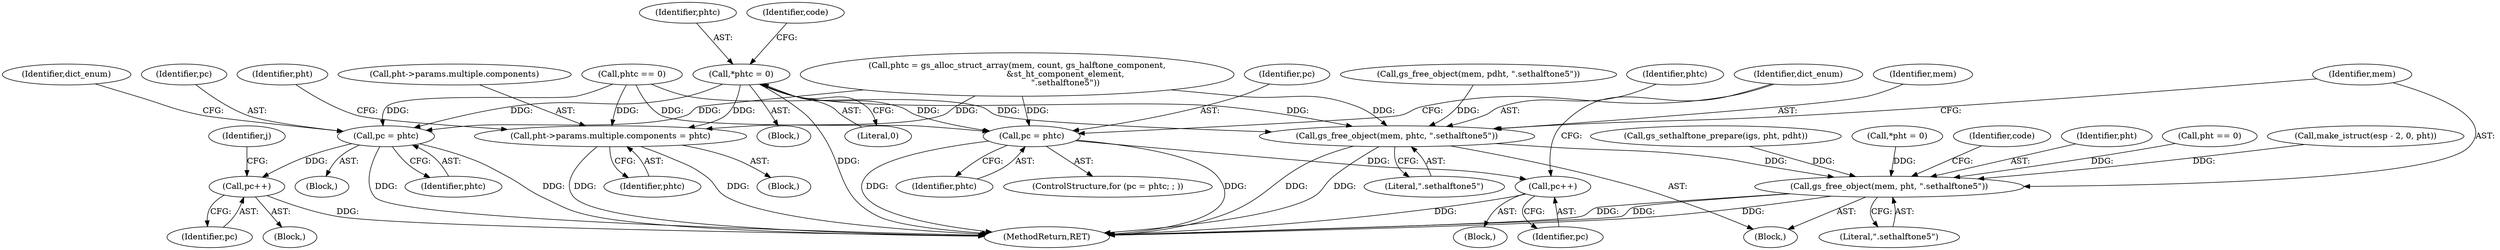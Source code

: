 digraph "0_ghostscript_f5c7555c30393e64ec1f5ab0dfae5b55b3b3fc78@pointer" {
"1000134" [label="(Call,*phtc = 0)"];
"1000419" [label="(Call,pc = phtc)"];
"1000620" [label="(Call,pc++)"];
"1000634" [label="(Call,pht->params.multiple.components = phtc)"];
"1000677" [label="(Call,pc = phtc)"];
"1000770" [label="(Call,pc++)"];
"1001003" [label="(Call,gs_free_object(mem, phtc, \".sethalftone5\"))"];
"1001007" [label="(Call,gs_free_object(mem, pht, \".sethalftone5\"))"];
"1001005" [label="(Identifier,phtc)"];
"1001024" [label="(MethodReturn,RET)"];
"1000391" [label="(Call,phtc == 0)"];
"1001007" [label="(Call,gs_free_object(mem, pht, \".sethalftone5\"))"];
"1000620" [label="(Call,pc++)"];
"1000663" [label="(Call,gs_sethalftone_prepare(igs, pht, pdht))"];
"1000145" [label="(Call,*pht = 0)"];
"1000421" [label="(Identifier,phtc)"];
"1000634" [label="(Call,pht->params.multiple.components = phtc)"];
"1000136" [label="(Literal,0)"];
"1000770" [label="(Call,pc++)"];
"1001004" [label="(Identifier,mem)"];
"1000127" [label="(Block,)"];
"1001012" [label="(Identifier,code)"];
"1000647" [label="(Identifier,pht)"];
"1000680" [label="(Block,)"];
"1000999" [label="(Call,gs_free_object(mem, pdht, \".sethalftone5\"))"];
"1000628" [label="(Block,)"];
"1000422" [label="(Block,)"];
"1000135" [label="(Identifier,phtc)"];
"1000677" [label="(Call,pc = phtc)"];
"1001010" [label="(Literal,\".sethalftone5\")"];
"1001006" [label="(Literal,\".sethalftone5\")"];
"1001009" [label="(Identifier,pht)"];
"1000387" [label="(Call,pht == 0)"];
"1000427" [label="(Identifier,dict_enum)"];
"1000623" [label="(Identifier,j)"];
"1000419" [label="(Call,pc = phtc)"];
"1000684" [label="(Identifier,dict_enum)"];
"1000621" [label="(Identifier,pc)"];
"1000635" [label="(Call,pht->params.multiple.components)"];
"1000679" [label="(Identifier,phtc)"];
"1000366" [label="(Call,phtc = gs_alloc_struct_array(mem, count, gs_halftone_component,\n                                     &st_ht_component_element,\n                                     \".sethalftone5\"))"];
"1000998" [label="(Block,)"];
"1000815" [label="(Call,make_istruct(esp - 2, 0, pht))"];
"1000676" [label="(ControlStructure,for (pc = phtc; ; ))"];
"1001003" [label="(Call,gs_free_object(mem, phtc, \".sethalftone5\"))"];
"1000415" [label="(Block,)"];
"1000642" [label="(Identifier,phtc)"];
"1000134" [label="(Call,*phtc = 0)"];
"1001008" [label="(Identifier,mem)"];
"1000771" [label="(Identifier,pc)"];
"1000678" [label="(Identifier,pc)"];
"1000140" [label="(Identifier,code)"];
"1000420" [label="(Identifier,pc)"];
"1000134" -> "1000127"  [label="AST: "];
"1000134" -> "1000136"  [label="CFG: "];
"1000135" -> "1000134"  [label="AST: "];
"1000136" -> "1000134"  [label="AST: "];
"1000140" -> "1000134"  [label="CFG: "];
"1000134" -> "1001024"  [label="DDG: "];
"1000134" -> "1000419"  [label="DDG: "];
"1000134" -> "1000634"  [label="DDG: "];
"1000134" -> "1000677"  [label="DDG: "];
"1000134" -> "1001003"  [label="DDG: "];
"1000419" -> "1000415"  [label="AST: "];
"1000419" -> "1000421"  [label="CFG: "];
"1000420" -> "1000419"  [label="AST: "];
"1000421" -> "1000419"  [label="AST: "];
"1000427" -> "1000419"  [label="CFG: "];
"1000419" -> "1001024"  [label="DDG: "];
"1000419" -> "1001024"  [label="DDG: "];
"1000391" -> "1000419"  [label="DDG: "];
"1000366" -> "1000419"  [label="DDG: "];
"1000419" -> "1000620"  [label="DDG: "];
"1000620" -> "1000422"  [label="AST: "];
"1000620" -> "1000621"  [label="CFG: "];
"1000621" -> "1000620"  [label="AST: "];
"1000623" -> "1000620"  [label="CFG: "];
"1000620" -> "1001024"  [label="DDG: "];
"1000634" -> "1000628"  [label="AST: "];
"1000634" -> "1000642"  [label="CFG: "];
"1000635" -> "1000634"  [label="AST: "];
"1000642" -> "1000634"  [label="AST: "];
"1000647" -> "1000634"  [label="CFG: "];
"1000634" -> "1001024"  [label="DDG: "];
"1000634" -> "1001024"  [label="DDG: "];
"1000391" -> "1000634"  [label="DDG: "];
"1000366" -> "1000634"  [label="DDG: "];
"1000677" -> "1000676"  [label="AST: "];
"1000677" -> "1000679"  [label="CFG: "];
"1000678" -> "1000677"  [label="AST: "];
"1000679" -> "1000677"  [label="AST: "];
"1000684" -> "1000677"  [label="CFG: "];
"1000677" -> "1001024"  [label="DDG: "];
"1000677" -> "1001024"  [label="DDG: "];
"1000391" -> "1000677"  [label="DDG: "];
"1000366" -> "1000677"  [label="DDG: "];
"1000677" -> "1000770"  [label="DDG: "];
"1000770" -> "1000680"  [label="AST: "];
"1000770" -> "1000771"  [label="CFG: "];
"1000771" -> "1000770"  [label="AST: "];
"1000684" -> "1000770"  [label="CFG: "];
"1000770" -> "1001024"  [label="DDG: "];
"1001003" -> "1000998"  [label="AST: "];
"1001003" -> "1001006"  [label="CFG: "];
"1001004" -> "1001003"  [label="AST: "];
"1001005" -> "1001003"  [label="AST: "];
"1001006" -> "1001003"  [label="AST: "];
"1001008" -> "1001003"  [label="CFG: "];
"1001003" -> "1001024"  [label="DDG: "];
"1001003" -> "1001024"  [label="DDG: "];
"1000999" -> "1001003"  [label="DDG: "];
"1000366" -> "1001003"  [label="DDG: "];
"1000391" -> "1001003"  [label="DDG: "];
"1001003" -> "1001007"  [label="DDG: "];
"1001007" -> "1000998"  [label="AST: "];
"1001007" -> "1001010"  [label="CFG: "];
"1001008" -> "1001007"  [label="AST: "];
"1001009" -> "1001007"  [label="AST: "];
"1001010" -> "1001007"  [label="AST: "];
"1001012" -> "1001007"  [label="CFG: "];
"1001007" -> "1001024"  [label="DDG: "];
"1001007" -> "1001024"  [label="DDG: "];
"1001007" -> "1001024"  [label="DDG: "];
"1000815" -> "1001007"  [label="DDG: "];
"1000387" -> "1001007"  [label="DDG: "];
"1000663" -> "1001007"  [label="DDG: "];
"1000145" -> "1001007"  [label="DDG: "];
}
